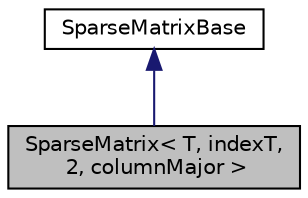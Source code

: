 digraph "SparseMatrix&lt; T, indexT, 2, columnMajor &gt;"
{
 // LATEX_PDF_SIZE
  edge [fontname="Helvetica",fontsize="10",labelfontname="Helvetica",labelfontsize="10"];
  node [fontname="Helvetica",fontsize="10",shape=record];
  Node1 [label="SparseMatrix\< T, indexT,\l 2, columnMajor \>",height=0.2,width=0.4,color="black", fillcolor="grey75", style="filled", fontcolor="black",tooltip=" "];
  Node2 -> Node1 [dir="back",color="midnightblue",fontsize="10",style="solid",fontname="Helvetica"];
  Node2 [label="SparseMatrixBase",height=0.2,width=0.4,color="black", fillcolor="white", style="filled",URL="$class_c_s_f_1_1_sparse_matrix_base.html",tooltip=" "];
}
